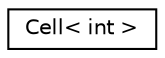 digraph "Representación gráfica de la clase"
{
  edge [fontname="Helvetica",fontsize="10",labelfontname="Helvetica",labelfontsize="10"];
  node [fontname="Helvetica",fontsize="10",shape=record];
  rankdir="LR";
  Node1 [label="Cell\< int \>",height=0.2,width=0.4,color="black", fillcolor="white", style="filled",URL="$class_cell.html"];
}
